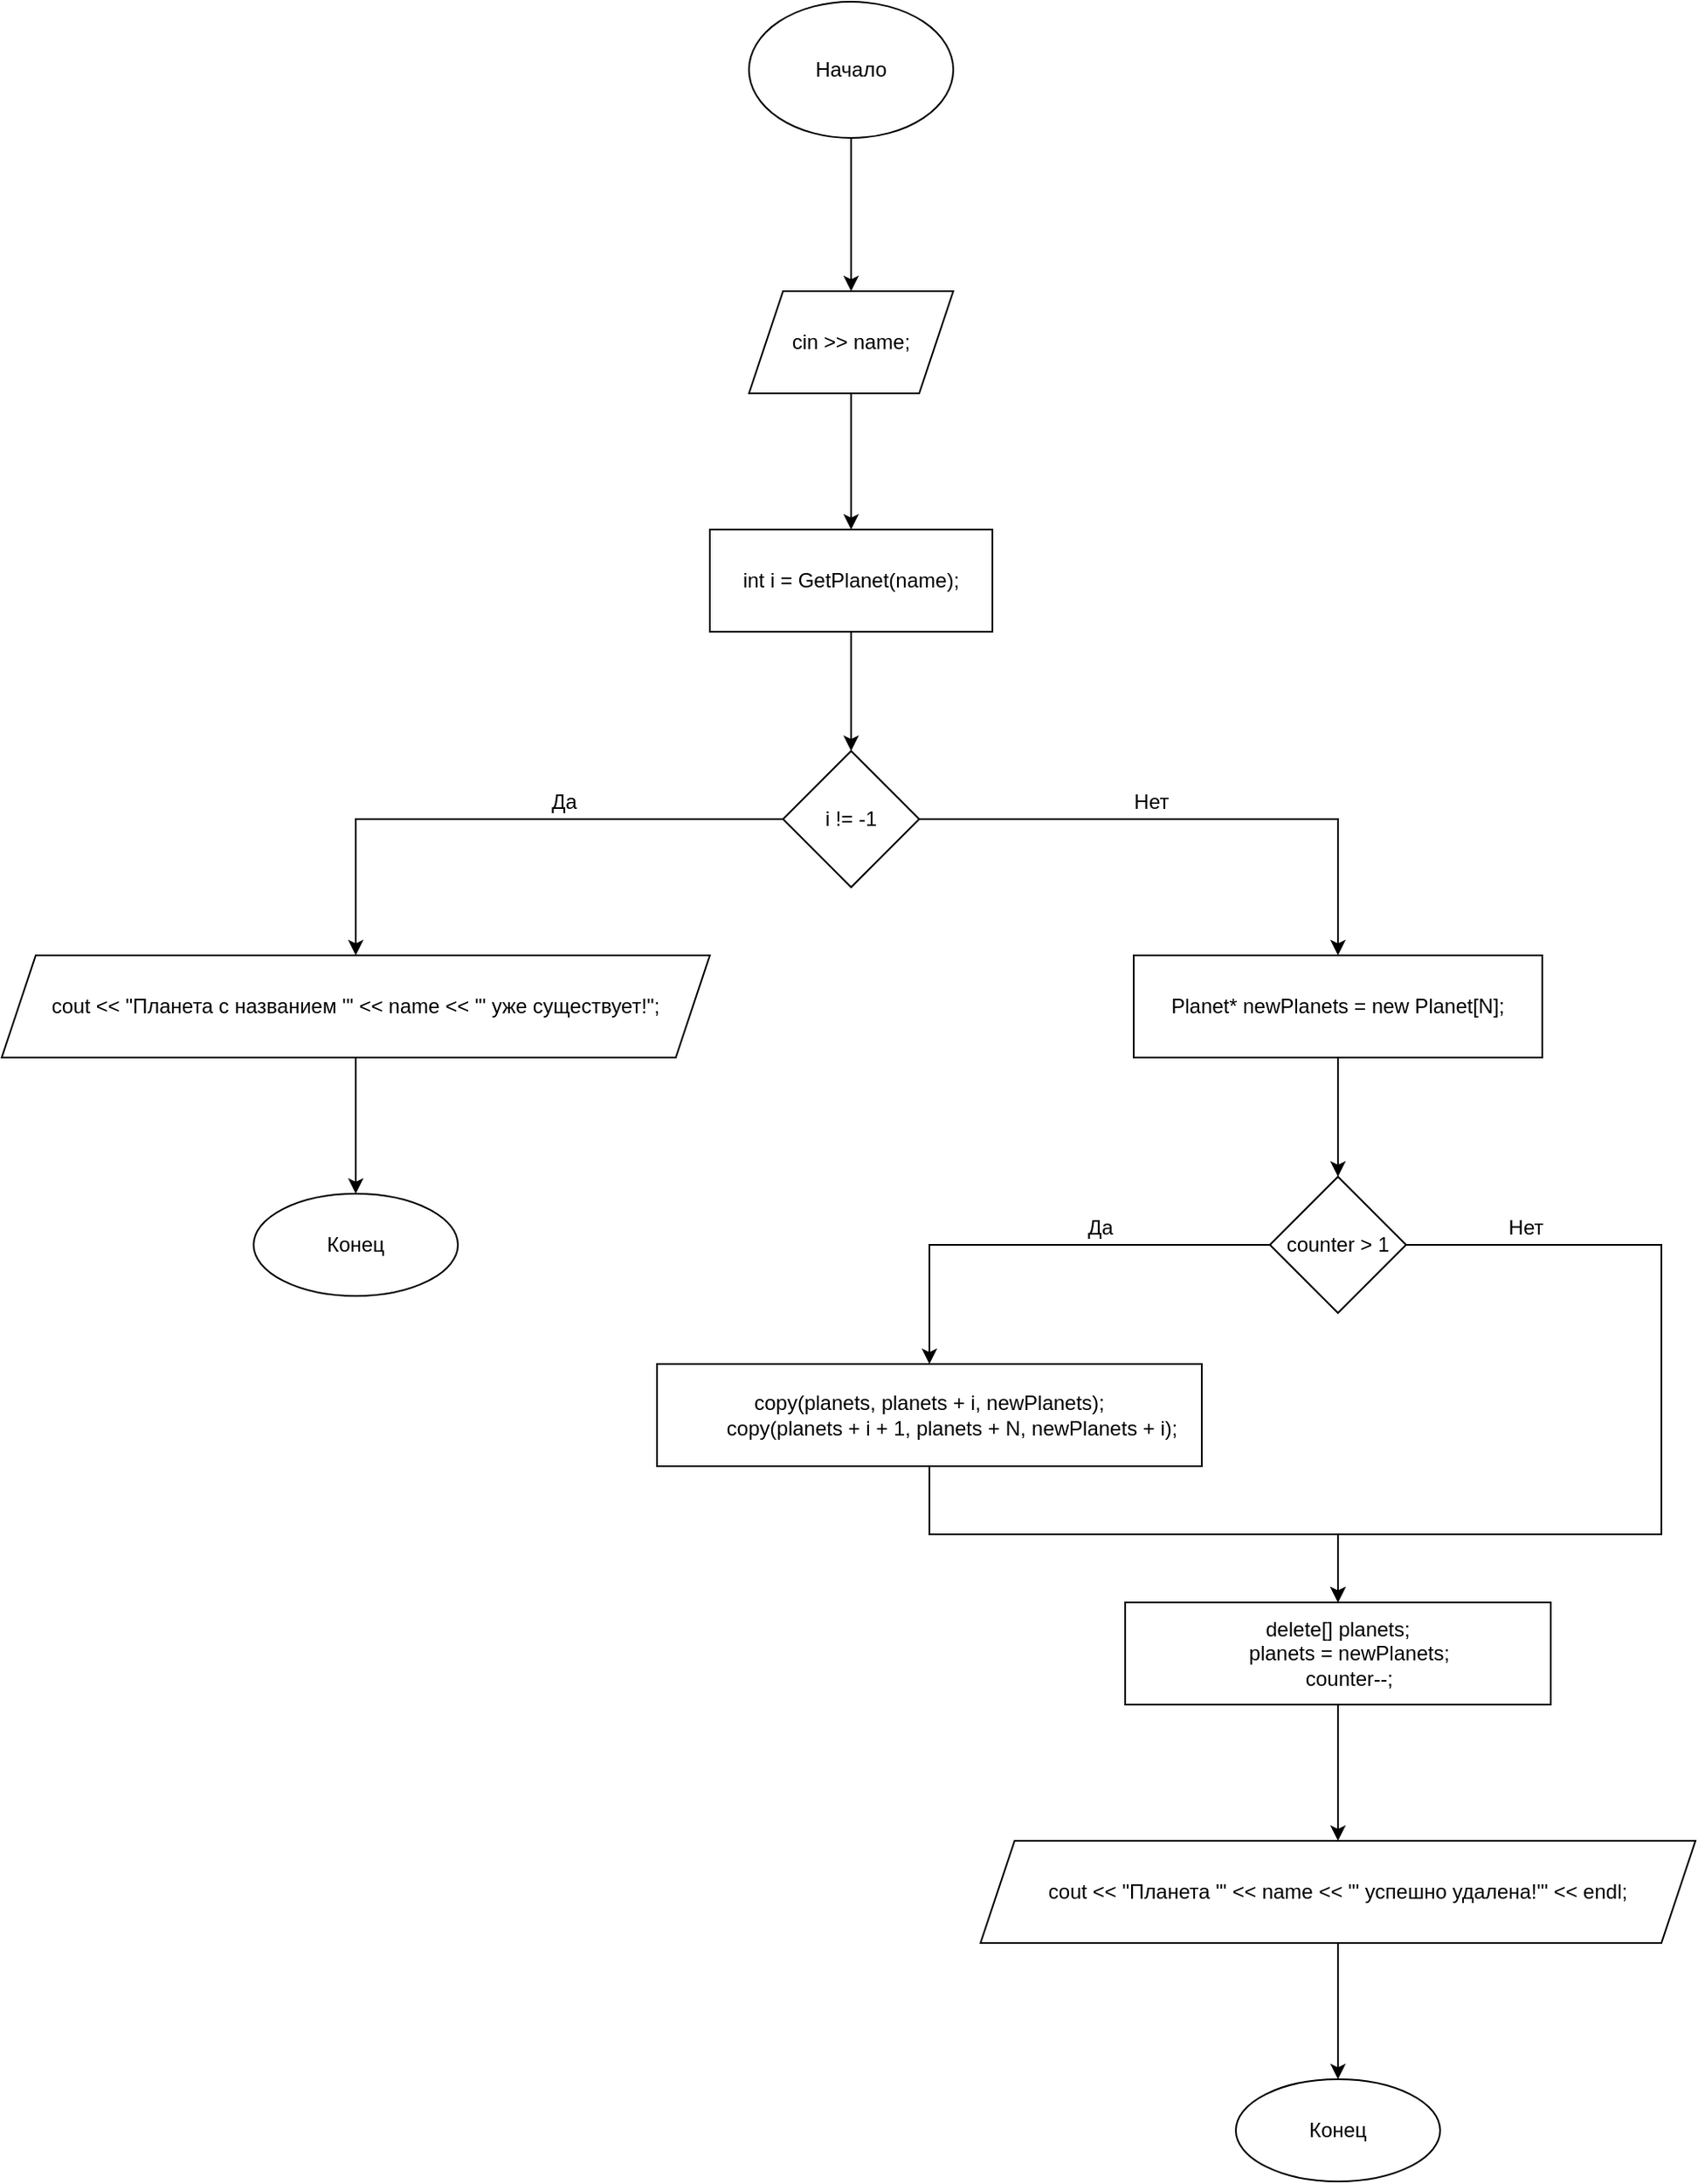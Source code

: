 <mxfile version="16.5.1" type="device"><diagram id="usKKQ-QYbHTXhXZSKuOQ" name="Страница 1"><mxGraphModel dx="1543" dy="448" grid="1" gridSize="10" guides="1" tooltips="1" connect="1" arrows="1" fold="1" page="1" pageScale="1" pageWidth="827" pageHeight="1169" math="0" shadow="0"><root><mxCell id="0"/><mxCell id="1" parent="0"/><mxCell id="2MBSXgjqF01RHRJoPd0M-1" value="" style="edgeStyle=orthogonalEdgeStyle;rounded=0;orthogonalLoop=1;jettySize=auto;html=1;" parent="1" source="2MBSXgjqF01RHRJoPd0M-2" target="2MBSXgjqF01RHRJoPd0M-4" edge="1"><mxGeometry relative="1" as="geometry"/></mxCell><mxCell id="2MBSXgjqF01RHRJoPd0M-2" value="Начало" style="ellipse;whiteSpace=wrap;html=1;" parent="1" vertex="1"><mxGeometry x="354" y="40" width="120" height="80" as="geometry"/></mxCell><mxCell id="2MBSXgjqF01RHRJoPd0M-3" value="" style="edgeStyle=orthogonalEdgeStyle;rounded=0;orthogonalLoop=1;jettySize=auto;html=1;" parent="1" source="2MBSXgjqF01RHRJoPd0M-4" target="2MBSXgjqF01RHRJoPd0M-6" edge="1"><mxGeometry relative="1" as="geometry"/></mxCell><mxCell id="2MBSXgjqF01RHRJoPd0M-4" value="cin &gt;&gt; name;" style="shape=parallelogram;perimeter=parallelogramPerimeter;whiteSpace=wrap;html=1;fixedSize=1;" parent="1" vertex="1"><mxGeometry x="354" y="210" width="120" height="60" as="geometry"/></mxCell><mxCell id="2MBSXgjqF01RHRJoPd0M-5" value="" style="edgeStyle=orthogonalEdgeStyle;rounded=0;orthogonalLoop=1;jettySize=auto;html=1;" parent="1" source="2MBSXgjqF01RHRJoPd0M-6" target="2MBSXgjqF01RHRJoPd0M-9" edge="1"><mxGeometry relative="1" as="geometry"/></mxCell><mxCell id="2MBSXgjqF01RHRJoPd0M-6" value="int i = GetPlanet(name);" style="whiteSpace=wrap;html=1;" parent="1" vertex="1"><mxGeometry x="331" y="350" width="166" height="60" as="geometry"/></mxCell><mxCell id="2MBSXgjqF01RHRJoPd0M-7" value="" style="edgeStyle=orthogonalEdgeStyle;rounded=0;orthogonalLoop=1;jettySize=auto;html=1;" parent="1" source="2MBSXgjqF01RHRJoPd0M-9" target="2MBSXgjqF01RHRJoPd0M-11" edge="1"><mxGeometry relative="1" as="geometry"/></mxCell><mxCell id="2MBSXgjqF01RHRJoPd0M-27" value="" style="edgeStyle=orthogonalEdgeStyle;rounded=0;orthogonalLoop=1;jettySize=auto;html=1;" parent="1" source="2MBSXgjqF01RHRJoPd0M-9" target="2MBSXgjqF01RHRJoPd0M-26" edge="1"><mxGeometry relative="1" as="geometry"/></mxCell><mxCell id="2MBSXgjqF01RHRJoPd0M-9" value="i != -1" style="rhombus;whiteSpace=wrap;html=1;" parent="1" vertex="1"><mxGeometry x="374" y="480" width="80" height="80" as="geometry"/></mxCell><mxCell id="2MBSXgjqF01RHRJoPd0M-10" value="" style="edgeStyle=orthogonalEdgeStyle;rounded=0;orthogonalLoop=1;jettySize=auto;html=1;" parent="1" source="2MBSXgjqF01RHRJoPd0M-11" target="2MBSXgjqF01RHRJoPd0M-12" edge="1"><mxGeometry relative="1" as="geometry"/></mxCell><mxCell id="2MBSXgjqF01RHRJoPd0M-11" value="cout &lt;&lt; &quot;Планета с названием '&quot; &lt;&lt; name &lt;&lt; &quot;' уже существует!&quot;;" style="shape=parallelogram;perimeter=parallelogramPerimeter;whiteSpace=wrap;html=1;fixedSize=1;" parent="1" vertex="1"><mxGeometry x="-85" y="600" width="416" height="60" as="geometry"/></mxCell><mxCell id="2MBSXgjqF01RHRJoPd0M-12" value="Конец" style="ellipse;whiteSpace=wrap;html=1;" parent="1" vertex="1"><mxGeometry x="63" y="740" width="120" height="60" as="geometry"/></mxCell><mxCell id="2MBSXgjqF01RHRJoPd0M-29" value="" style="edgeStyle=orthogonalEdgeStyle;rounded=0;orthogonalLoop=1;jettySize=auto;html=1;" parent="1" source="2MBSXgjqF01RHRJoPd0M-26" target="2MBSXgjqF01RHRJoPd0M-28" edge="1"><mxGeometry relative="1" as="geometry"/></mxCell><mxCell id="2MBSXgjqF01RHRJoPd0M-26" value="Planet* newPlanets = new Planet[N];" style="whiteSpace=wrap;html=1;" parent="1" vertex="1"><mxGeometry x="580" y="600" width="240" height="60" as="geometry"/></mxCell><mxCell id="2MBSXgjqF01RHRJoPd0M-31" value="" style="edgeStyle=orthogonalEdgeStyle;rounded=0;orthogonalLoop=1;jettySize=auto;html=1;" parent="1" source="2MBSXgjqF01RHRJoPd0M-28" target="2MBSXgjqF01RHRJoPd0M-30" edge="1"><mxGeometry relative="1" as="geometry"/></mxCell><mxCell id="2MBSXgjqF01RHRJoPd0M-35" style="edgeStyle=orthogonalEdgeStyle;rounded=0;orthogonalLoop=1;jettySize=auto;html=1;" parent="1" source="2MBSXgjqF01RHRJoPd0M-28" target="2MBSXgjqF01RHRJoPd0M-33" edge="1"><mxGeometry relative="1" as="geometry"><mxPoint x="910.0" y="1020.0" as="targetPoint"/><Array as="points"><mxPoint x="890" y="770"/><mxPoint x="890" y="940"/><mxPoint x="700" y="940"/></Array></mxGeometry></mxCell><mxCell id="2MBSXgjqF01RHRJoPd0M-28" value="counter &gt; 1" style="rhombus;whiteSpace=wrap;html=1;" parent="1" vertex="1"><mxGeometry x="660" y="730" width="80" height="80" as="geometry"/></mxCell><mxCell id="2MBSXgjqF01RHRJoPd0M-34" value="" style="edgeStyle=orthogonalEdgeStyle;rounded=0;orthogonalLoop=1;jettySize=auto;html=1;" parent="1" source="2MBSXgjqF01RHRJoPd0M-30" target="2MBSXgjqF01RHRJoPd0M-33" edge="1"><mxGeometry relative="1" as="geometry"/></mxCell><mxCell id="2MBSXgjqF01RHRJoPd0M-30" value="copy(planets, planets + i, newPlanets);&#10;        copy(planets + i + 1, planets + N, newPlanets + i);" style="whiteSpace=wrap;html=1;" parent="1" vertex="1"><mxGeometry x="300" y="840" width="320" height="60" as="geometry"/></mxCell><mxCell id="2MBSXgjqF01RHRJoPd0M-37" value="" style="edgeStyle=orthogonalEdgeStyle;rounded=0;orthogonalLoop=1;jettySize=auto;html=1;" parent="1" source="2MBSXgjqF01RHRJoPd0M-33" target="2MBSXgjqF01RHRJoPd0M-36" edge="1"><mxGeometry relative="1" as="geometry"/></mxCell><mxCell id="2MBSXgjqF01RHRJoPd0M-33" value="delete[] planets;&#10;    planets = newPlanets;&#10;    counter--;" style="whiteSpace=wrap;html=1;" parent="1" vertex="1"><mxGeometry x="575" y="980" width="250" height="60" as="geometry"/></mxCell><mxCell id="2MBSXgjqF01RHRJoPd0M-39" value="" style="edgeStyle=orthogonalEdgeStyle;rounded=0;orthogonalLoop=1;jettySize=auto;html=1;" parent="1" source="2MBSXgjqF01RHRJoPd0M-36" target="2MBSXgjqF01RHRJoPd0M-38" edge="1"><mxGeometry relative="1" as="geometry"/></mxCell><mxCell id="2MBSXgjqF01RHRJoPd0M-36" value="cout &lt;&lt; &quot;Планета '&quot; &lt;&lt; name &lt;&lt; &quot;' успешно удалена!'&quot; &lt;&lt; endl;" style="shape=parallelogram;perimeter=parallelogramPerimeter;whiteSpace=wrap;html=1;fixedSize=1;" parent="1" vertex="1"><mxGeometry x="490" y="1120" width="420" height="60" as="geometry"/></mxCell><mxCell id="2MBSXgjqF01RHRJoPd0M-38" value="Конец" style="ellipse;whiteSpace=wrap;html=1;" parent="1" vertex="1"><mxGeometry x="640" y="1260" width="120" height="60" as="geometry"/></mxCell><mxCell id="wBzt-MTrZfr_kZJrkPAR-1" value="Да" style="text;html=1;align=center;verticalAlign=middle;resizable=0;points=[];autosize=1;strokeColor=none;fillColor=none;" vertex="1" parent="1"><mxGeometry x="230" y="500" width="30" height="20" as="geometry"/></mxCell><mxCell id="wBzt-MTrZfr_kZJrkPAR-2" value="Нет" style="text;html=1;align=center;verticalAlign=middle;resizable=0;points=[];autosize=1;strokeColor=none;fillColor=none;" vertex="1" parent="1"><mxGeometry x="570" y="500" width="40" height="20" as="geometry"/></mxCell><mxCell id="wBzt-MTrZfr_kZJrkPAR-3" value="Да" style="text;html=1;align=center;verticalAlign=middle;resizable=0;points=[];autosize=1;strokeColor=none;fillColor=none;" vertex="1" parent="1"><mxGeometry x="545" y="750" width="30" height="20" as="geometry"/></mxCell><mxCell id="wBzt-MTrZfr_kZJrkPAR-4" value="Нет" style="text;html=1;align=center;verticalAlign=middle;resizable=0;points=[];autosize=1;strokeColor=none;fillColor=none;" vertex="1" parent="1"><mxGeometry x="790" y="750" width="40" height="20" as="geometry"/></mxCell></root></mxGraphModel></diagram></mxfile>